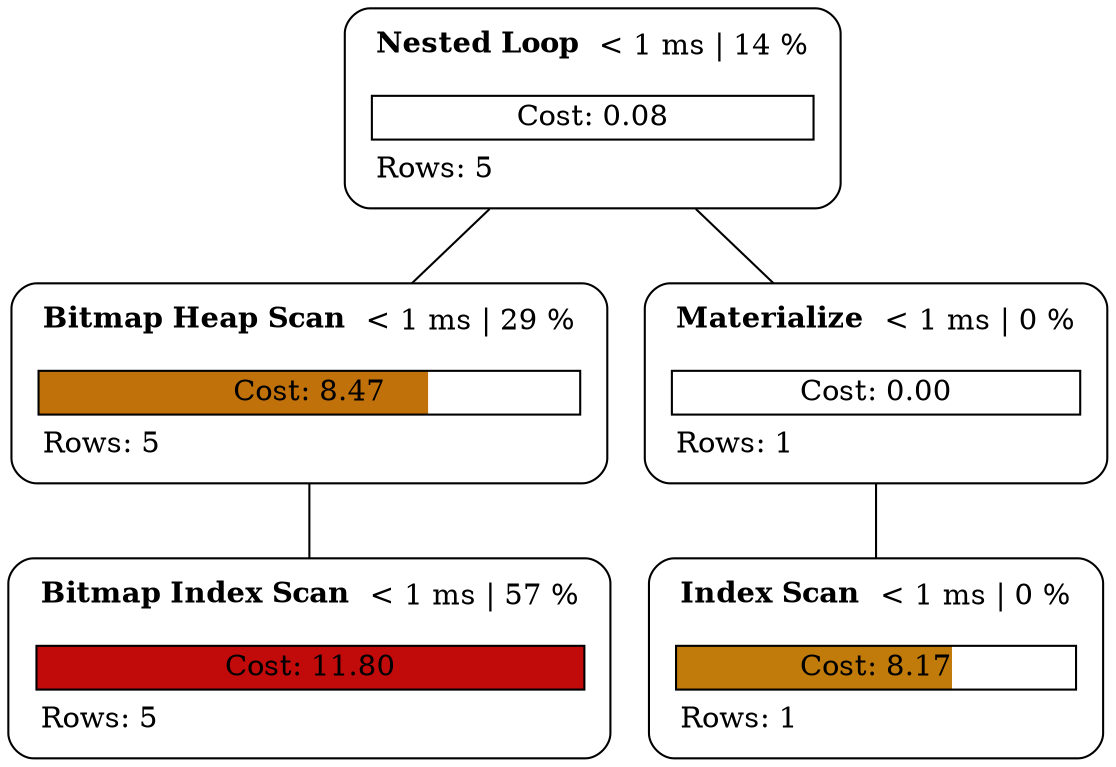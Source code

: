 graph explain {
    node0[label=<<table border="0" cellborder="0" cellspacing="5"><tr><td align="left"><b>Nested Loop</b></td><td>&lt; 1 ms | 14 %</td></tr><tr><td colspan="2" align="left"></td></tr><tr><td colspan="2" border="1" >Cost: 0.08</td></tr><tr><td colspan="2" align="left">Rows: 5</td></tr></table>>][style="rounded"][shape="box"];
    node1[label=<<table border="0" cellborder="0" cellspacing="5"><tr><td align="left"><b>Bitmap Heap Scan</b></td><td>&lt; 1 ms | 29 %</td></tr><tr><td colspan="2" align="left"></td></tr><tr><td colspan="2" border="1" bgcolor="#c1710a;0.72:white">Cost: 8.47</td></tr><tr><td colspan="2" align="left">Rows: 5</td></tr></table>>][style="rounded"][shape="box"];
    node2[label=<<table border="0" cellborder="0" cellspacing="5"><tr><td align="left"><b>Bitmap Index Scan</b></td><td>&lt; 1 ms | 57 %</td></tr><tr><td colspan="2" align="left"></td></tr><tr><td colspan="2" border="1" bgcolor="#c10a0a">Cost: 11.80</td></tr><tr><td colspan="2" align="left">Rows: 5</td></tr></table>>][style="rounded"][shape="box"];
    node3[label=<<table border="0" cellborder="0" cellspacing="5"><tr><td align="left"><b>Materialize</b></td><td>&lt; 1 ms | 0 %</td></tr><tr><td colspan="2" align="left"></td></tr><tr><td colspan="2" border="1" >Cost: 0.00</td></tr><tr><td colspan="2" align="left">Rows: 1</td></tr></table>>][style="rounded"][shape="box"];
    node4[label=<<table border="0" cellborder="0" cellspacing="5"><tr><td align="left"><b>Index Scan</b></td><td>&lt; 1 ms | 0 %</td></tr><tr><td colspan="2" align="left"></td></tr><tr><td colspan="2" border="1" bgcolor="#c17b0a;0.69:white">Cost: 8.17</td></tr><tr><td colspan="2" align="left">Rows: 1</td></tr></table>>][style="rounded"][shape="box"];
    node0 -- node1[label=""];
    node1 -- node2[label=""];
    node0 -- node3[label=""];
    node3 -- node4[label=""];
}
